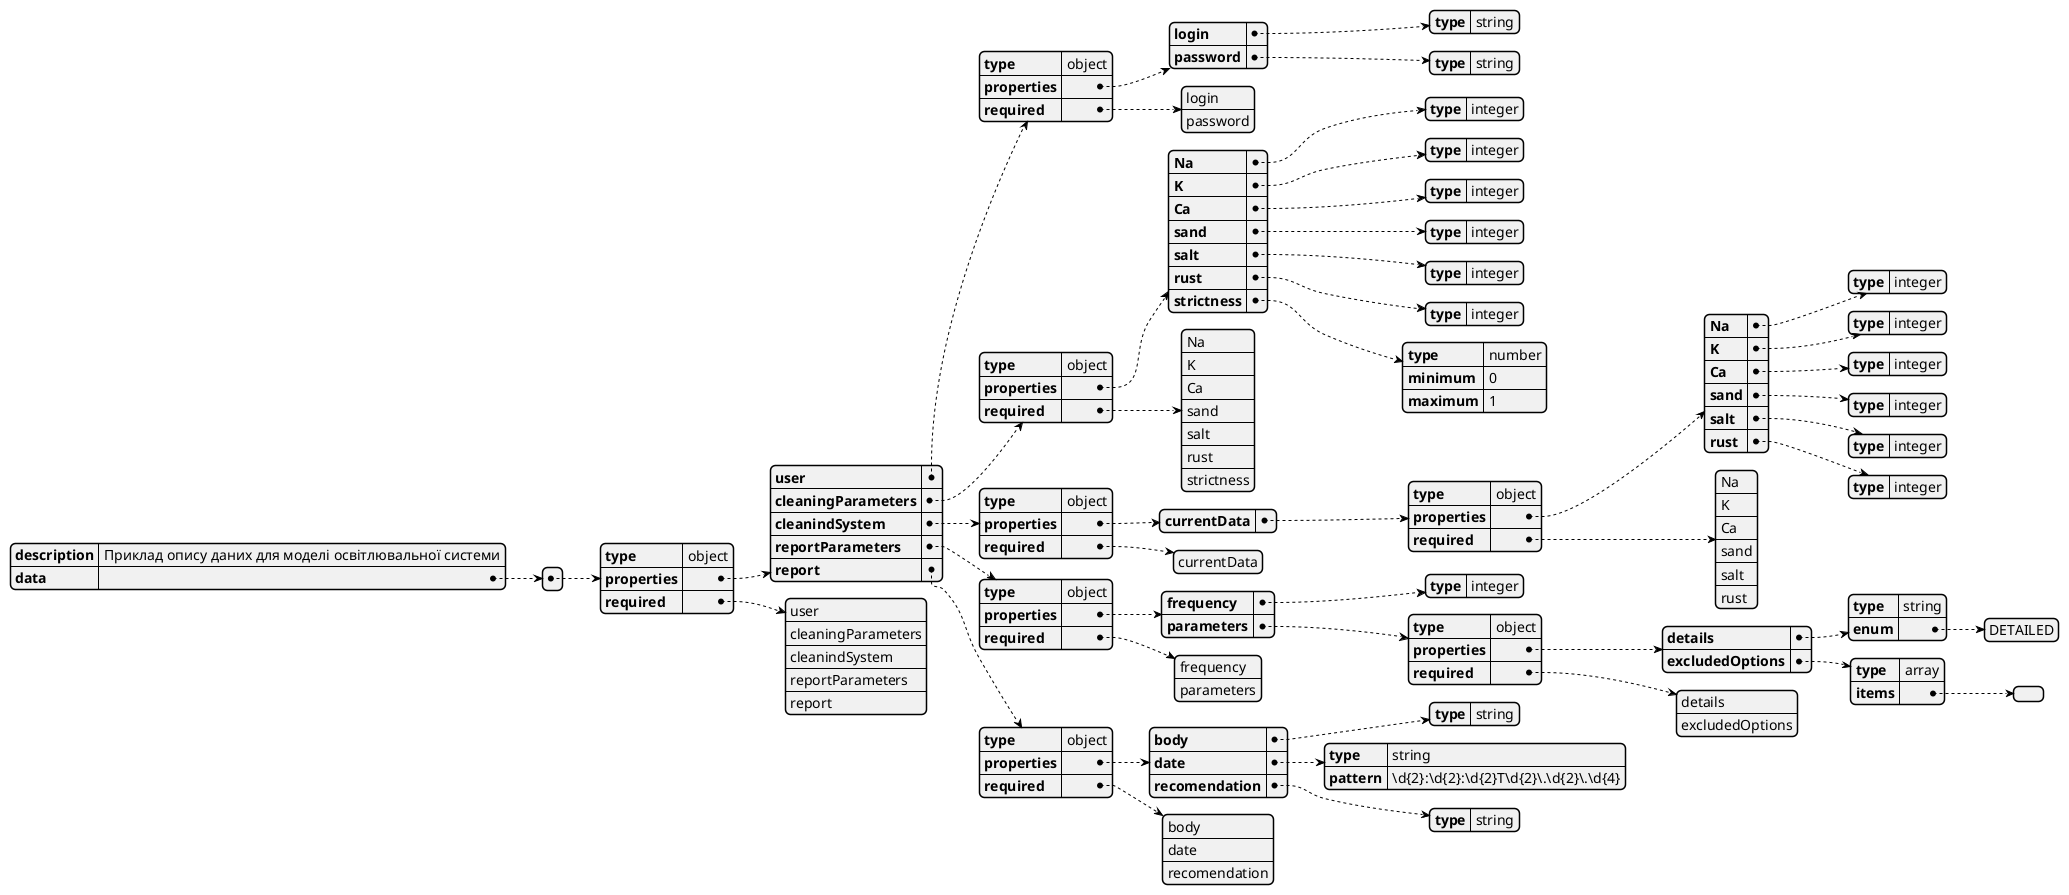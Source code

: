@startjson
{
  "description": "Приклад опису даних для моделі освітлювальної системи",
  "data": [
    {
  "type": "object",
  "properties": {
    "user": {
      "type": "object",
      "properties": {
        "login": {
          "type": "string"
        },
        "password": {
          "type": "string"
        }
      },
      "required": ["login", "password"]
    },
    "cleaningParameters": {
      "type": "object",
      "properties": {
        "Na": {
          "type": "integer"
        },
        "K": {
          "type": "integer"
        },
        "Ca": {
          "type": "integer"
        },
        "sand": {
          "type": "integer"
        },
        "salt": {
          "type": "integer"
        },
        "rust": {
          "type": "integer"
        },
        "strictness": {
          "type": "number",
          "minimum": 0,
          "maximum": 1
        }
      },
      "required": ["Na", "K", "Ca", "sand", "salt", "rust", "strictness"]
    },
    "cleanindSystem": {
      "type": "object",
      "properties": {
        "currentData": {
          "type": "object",
          "properties": {
            "Na": {
              "type": "integer"
            },
            "K": {
              "type": "integer"
            },
            "Ca": {
              "type": "integer"
            },
            "sand": {
              "type": "integer"
            },
            "salt": {
              "type": "integer"
            },
            "rust": {
              "type": "integer"
            }
          },
          "required": ["Na", "K", "Ca", "sand", "salt", "rust"]
        }
      },
      "required": ["currentData"]
    },
    "reportParameters": {
      "type": "object",
      "properties": {
        "frequency": {
          "type": "integer"
        },
        "parameters": {
          "type": "object",
          "properties": {
            "details": {
              "type": "string",
              "enum": ["DETAILED"]
            },
            "excludedOptions": {
              "type": "array",
              "items": {}
            }
          },
          "required": ["details", "excludedOptions"]
        }
      },
      "required": ["frequency", "parameters"]
    },
    "report": {
      "type": "object",
      "properties": {
        "body": {
          "type": "string"
        },
        "date": {
          "type": "string",
          "pattern": "\\d{2}:\\d{2}:\\d{2}T\\d{2}\\.\\d{2}\\.\\d{4}"
        },
        "recomendation": {
          "type": "string"
        }
      },
      "required": ["body", "date", "recomendation"]
    }
  },
  "required": ["user", "cleaningParameters", "cleanindSystem", "reportParameters", "report"]
}

  ]
}
@endjson